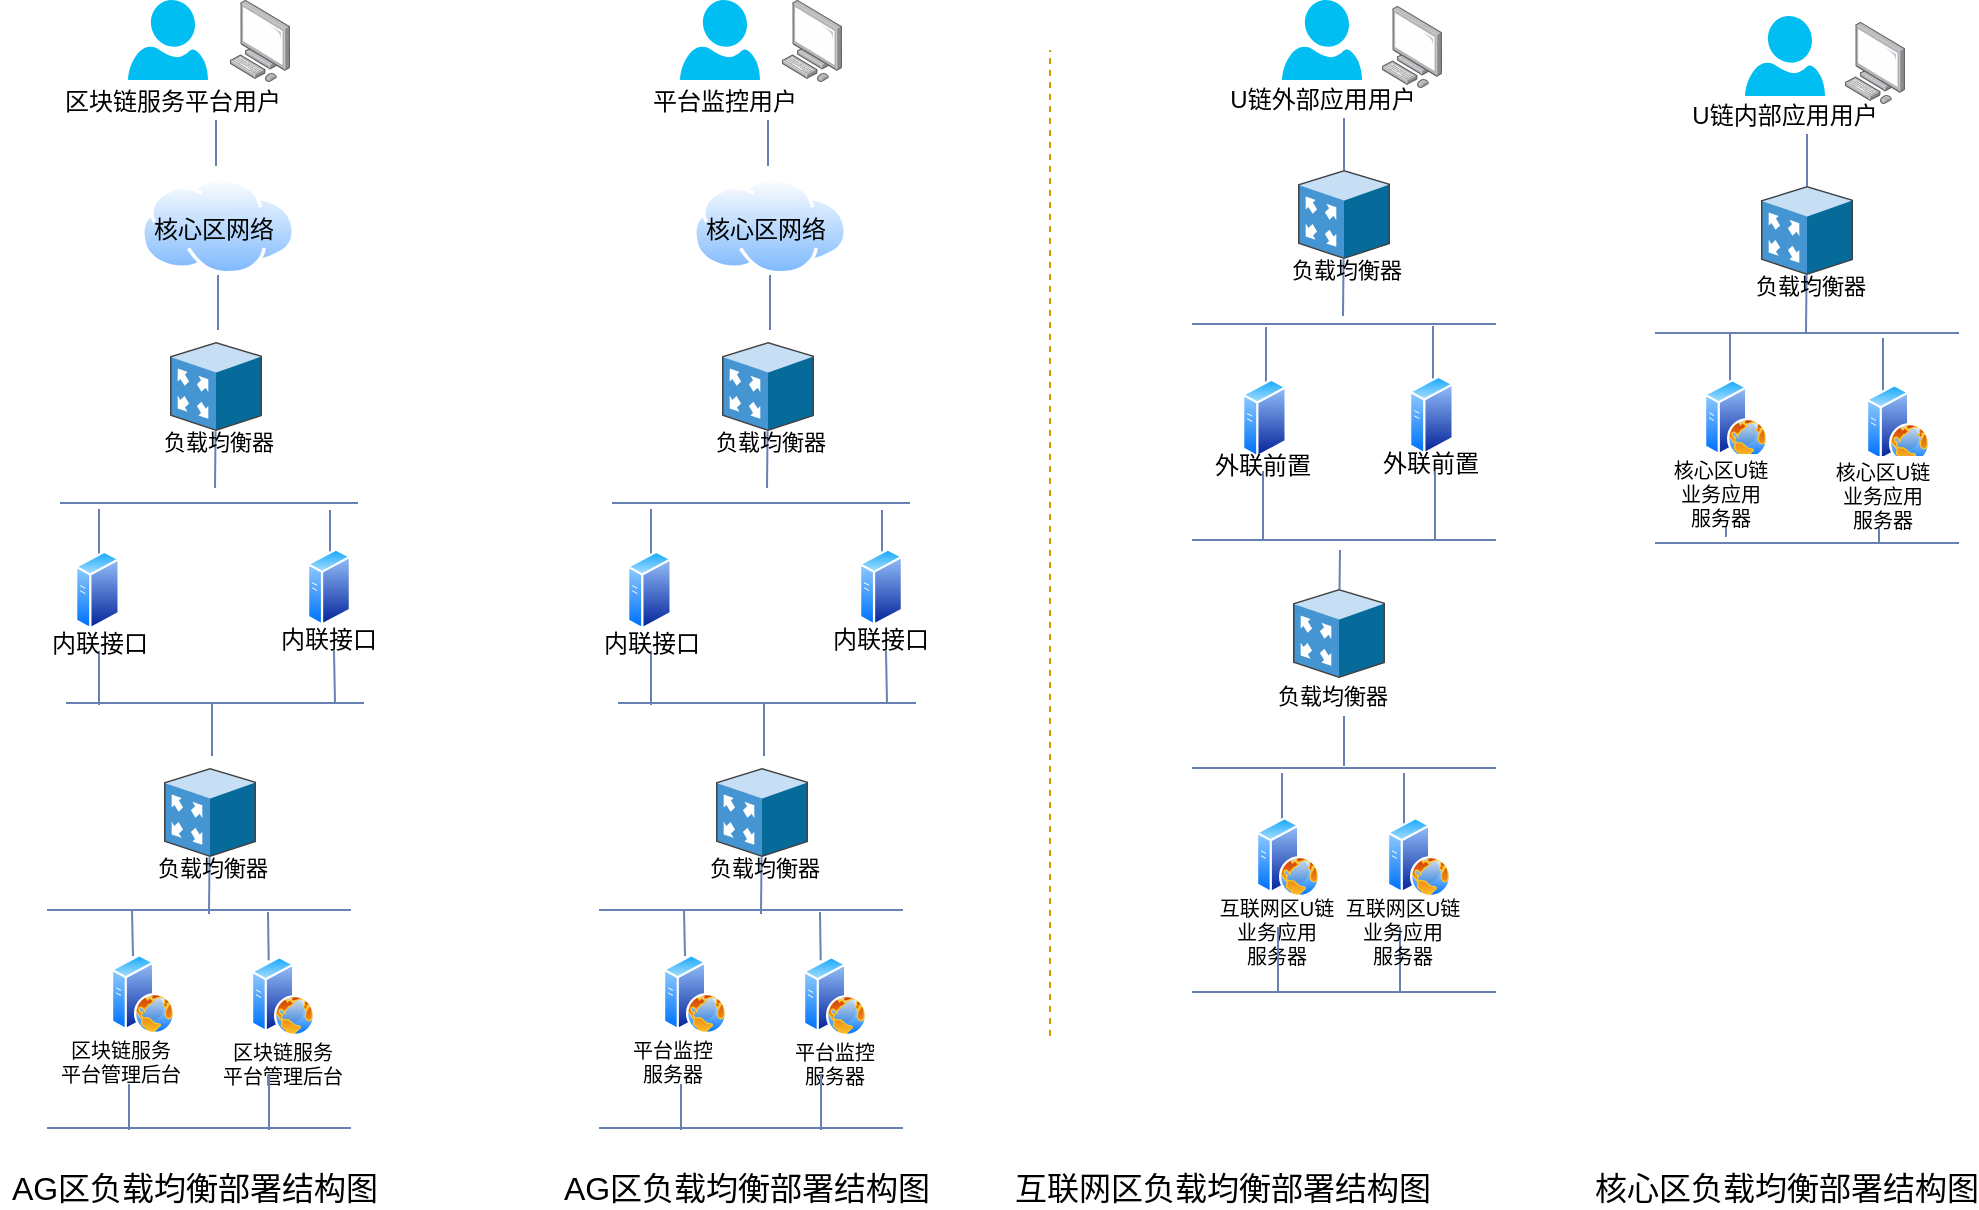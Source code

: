 <mxfile version="12.1.4" type="github" pages="1">
  <diagram id="1y6D-2jD47iDJHjRBnuk" name="Page-1">
    <mxGraphModel dx="932" dy="569" grid="0" gridSize="10" guides="1" tooltips="1" connect="1" arrows="1" fold="1" page="1" pageScale="1" pageWidth="3300" pageHeight="4681" math="0" shadow="0">
      <root>
        <mxCell id="0"/>
        <mxCell id="1" parent="0"/>
        <mxCell id="w8CclLkAROoRY7GbeXvr-76" value="" style="group" parent="1" vertex="1" connectable="0">
          <mxGeometry x="771" y="187" width="81" height="54" as="geometry"/>
        </mxCell>
        <mxCell id="w8CclLkAROoRY7GbeXvr-77" value="" style="verticalLabelPosition=bottom;html=1;verticalAlign=top;align=center;strokeColor=none;fillColor=#00BEF2;shape=mxgraph.azure.user;" parent="w8CclLkAROoRY7GbeXvr-76" vertex="1">
          <mxGeometry x="10" width="40" height="40" as="geometry"/>
        </mxCell>
        <mxCell id="w8CclLkAROoRY7GbeXvr-78" value="U链外部应用用户" style="text;html=1;resizable=0;points=[];autosize=1;align=center;verticalAlign=top;spacingTop=-4;fontSize=12;" parent="w8CclLkAROoRY7GbeXvr-76" vertex="1">
          <mxGeometry x="-22" y="40" width="103" height="14" as="geometry"/>
        </mxCell>
        <mxCell id="w8CclLkAROoRY7GbeXvr-79" value="" style="points=[];aspect=fixed;html=1;align=center;shadow=0;dashed=0;image;image=img/lib/allied_telesis/computer_and_terminals/Personal_Computer.svg;strokeColor=#6881B3;fillColor=#99CCFF;fontSize=12;" parent="1" vertex="1">
          <mxGeometry x="831" y="190" width="30" height="41" as="geometry"/>
        </mxCell>
        <mxCell id="w8CclLkAROoRY7GbeXvr-84" value="" style="shadow=0;dashed=0;html=1;labelPosition=center;verticalLabelPosition=bottom;verticalAlign=top;align=center;outlineConnect=0;shape=mxgraph.veeam.3d.proxy_appliance;direction=east;" parent="1" vertex="1">
          <mxGeometry x="789" y="272" width="46" height="44.562" as="geometry"/>
        </mxCell>
        <mxCell id="w8CclLkAROoRY7GbeXvr-85" value="" style="endArrow=none;html=1;strokeColor=#6881B3;entryX=0.5;entryY=1;entryDx=0;entryDy=0;" parent="1" source="w8CclLkAROoRY7GbeXvr-84" edge="1">
          <mxGeometry width="50" height="50" relative="1" as="geometry">
            <mxPoint x="663.5" y="359" as="sourcePoint"/>
            <mxPoint x="812" y="246" as="targetPoint"/>
          </mxGeometry>
        </mxCell>
        <mxCell id="w8CclLkAROoRY7GbeXvr-86" value="" style="endArrow=none;html=1;strokeColor=#6881B3;" parent="1" edge="1">
          <mxGeometry width="50" height="50" relative="1" as="geometry">
            <mxPoint x="811.5" y="345" as="sourcePoint"/>
            <mxPoint x="811.78" y="316.562" as="targetPoint"/>
          </mxGeometry>
        </mxCell>
        <mxCell id="w8CclLkAROoRY7GbeXvr-87" value="&lt;font style=&quot;font-size: 11px&quot;&gt;负载均衡器&lt;/font&gt;" style="text;html=1;resizable=0;points=[];align=center;verticalAlign=middle;labelBackgroundColor=none;fontSize=19;" parent="w8CclLkAROoRY7GbeXvr-86" vertex="1" connectable="0">
          <mxGeometry x="0.779" y="-1" relative="1" as="geometry">
            <mxPoint as="offset"/>
          </mxGeometry>
        </mxCell>
        <mxCell id="w8CclLkAROoRY7GbeXvr-88" value="" style="endArrow=none;html=1;strokeColor=#6881B3;" parent="1" edge="1">
          <mxGeometry width="50" height="50" relative="1" as="geometry">
            <mxPoint x="736" y="571" as="sourcePoint"/>
            <mxPoint x="888" y="571" as="targetPoint"/>
          </mxGeometry>
        </mxCell>
        <mxCell id="w8CclLkAROoRY7GbeXvr-89" value="区块链服务&lt;br style=&quot;font-size: 10px&quot;&gt;平台管理后台" style="text;html=1;resizable=0;points=[];autosize=1;align=center;verticalAlign=top;spacingTop=-4;fontSize=10;" parent="1" vertex="1">
          <mxGeometry x="158.5" y="704" width="82" height="24" as="geometry"/>
        </mxCell>
        <mxCell id="w8CclLkAROoRY7GbeXvr-92" value="" style="endArrow=none;html=1;strokeColor=#6881B3;" parent="1" edge="1">
          <mxGeometry width="50" height="50" relative="1" as="geometry">
            <mxPoint x="206.5" y="665" as="sourcePoint"/>
            <mxPoint x="206" y="642.0" as="targetPoint"/>
          </mxGeometry>
        </mxCell>
        <mxCell id="w8CclLkAROoRY7GbeXvr-100" value="" style="aspect=fixed;perimeter=ellipsePerimeter;html=1;align=center;shadow=0;dashed=0;spacingTop=3;image;image=img/lib/active_directory/web_server.svg;strokeColor=#6881B3;strokeWidth=1;fillColor=#99CCFF;fontSize=12;" parent="1" vertex="1">
          <mxGeometry x="195.5" y="664" width="32" height="40" as="geometry"/>
        </mxCell>
        <mxCell id="w8CclLkAROoRY7GbeXvr-102" value="" style="endArrow=none;html=1;strokeColor=#6881B3;fontSize=10;" parent="1" edge="1">
          <mxGeometry width="50" height="50" relative="1" as="geometry">
            <mxPoint x="736" y="349" as="sourcePoint"/>
            <mxPoint x="888" y="349" as="targetPoint"/>
          </mxGeometry>
        </mxCell>
        <mxCell id="w8CclLkAROoRY7GbeXvr-103" value="" style="endArrow=none;html=1;strokeColor=#6881B3;" parent="1" edge="1">
          <mxGeometry width="50" height="50" relative="1" as="geometry">
            <mxPoint x="773" y="384.5" as="sourcePoint"/>
            <mxPoint x="773" y="350.5" as="targetPoint"/>
          </mxGeometry>
        </mxCell>
        <mxCell id="w8CclLkAROoRY7GbeXvr-104" value="" style="aspect=fixed;perimeter=ellipsePerimeter;html=1;align=center;shadow=0;dashed=0;spacingTop=3;image;image=img/lib/active_directory/generic_server.svg;strokeColor=#6881B3;strokeWidth=1;fillColor=#99CCFF;fontSize=8;" parent="1" vertex="1">
          <mxGeometry x="761" y="376" width="22.4" height="40" as="geometry"/>
        </mxCell>
        <mxCell id="w8CclLkAROoRY7GbeXvr-105" value="外联前置" style="text;html=1;resizable=0;points=[];autosize=1;align=center;verticalAlign=top;spacingTop=-4;fontSize=12;" parent="1" vertex="1">
          <mxGeometry x="746" y="409.5" width="50" height="12" as="geometry"/>
        </mxCell>
        <mxCell id="w8CclLkAROoRY7GbeXvr-106" value="" style="endArrow=none;html=1;strokeColor=#6881B3;" parent="1" edge="1">
          <mxGeometry width="50" height="50" relative="1" as="geometry">
            <mxPoint x="856.5" y="384.0" as="sourcePoint"/>
            <mxPoint x="856.5" y="350" as="targetPoint"/>
          </mxGeometry>
        </mxCell>
        <mxCell id="w8CclLkAROoRY7GbeXvr-107" value="" style="aspect=fixed;perimeter=ellipsePerimeter;html=1;align=center;shadow=0;dashed=0;spacingTop=3;image;image=img/lib/active_directory/generic_server.svg;strokeColor=#6881B3;strokeWidth=1;fillColor=#99CCFF;fontSize=8;" parent="1" vertex="1">
          <mxGeometry x="844.5" y="374.5" width="22.4" height="40" as="geometry"/>
        </mxCell>
        <mxCell id="w8CclLkAROoRY7GbeXvr-108" value="外联前置" style="text;html=1;resizable=0;points=[];autosize=1;align=center;verticalAlign=top;spacingTop=-4;fontSize=12;" parent="1" vertex="1">
          <mxGeometry x="829.5" y="409" width="50" height="12" as="geometry"/>
        </mxCell>
        <mxCell id="w8CclLkAROoRY7GbeXvr-109" value="" style="endArrow=none;html=1;strokeColor=#6881B3;" parent="1" edge="1">
          <mxGeometry width="50" height="50" relative="1" as="geometry">
            <mxPoint x="771.5" y="456.5" as="sourcePoint"/>
            <mxPoint x="771.5" y="422.5" as="targetPoint"/>
          </mxGeometry>
        </mxCell>
        <mxCell id="w8CclLkAROoRY7GbeXvr-110" value="" style="endArrow=none;html=1;strokeColor=#6881B3;" parent="1" edge="1">
          <mxGeometry width="50" height="50" relative="1" as="geometry">
            <mxPoint x="857.5" y="456.5" as="sourcePoint"/>
            <mxPoint x="857.5" y="422.5" as="targetPoint"/>
          </mxGeometry>
        </mxCell>
        <mxCell id="w8CclLkAROoRY7GbeXvr-111" value="" style="endArrow=none;html=1;strokeColor=#6881B3;fontSize=10;" parent="1" edge="1">
          <mxGeometry width="50" height="50" relative="1" as="geometry">
            <mxPoint x="736" y="457.0" as="sourcePoint"/>
            <mxPoint x="888" y="457.0" as="targetPoint"/>
          </mxGeometry>
        </mxCell>
        <mxCell id="w8CclLkAROoRY7GbeXvr-112" value="" style="shadow=0;dashed=0;html=1;labelPosition=center;verticalLabelPosition=bottom;verticalAlign=top;align=center;outlineConnect=0;shape=mxgraph.veeam.3d.proxy_appliance;direction=east;" parent="1" vertex="1">
          <mxGeometry x="786.5" y="481.5" width="46" height="44.562" as="geometry"/>
        </mxCell>
        <mxCell id="w8CclLkAROoRY7GbeXvr-113" value="" style="endArrow=none;html=1;strokeColor=#6881B3;" parent="1" source="w8CclLkAROoRY7GbeXvr-112" edge="1">
          <mxGeometry width="50" height="50" relative="1" as="geometry">
            <mxPoint x="661" y="564.5" as="sourcePoint"/>
            <mxPoint x="810" y="462" as="targetPoint"/>
          </mxGeometry>
        </mxCell>
        <mxCell id="w8CclLkAROoRY7GbeXvr-114" value="" style="endArrow=none;html=1;strokeColor=#6881B3;" parent="1" target="w8CclLkAROoRY7GbeXvr-148" edge="1">
          <mxGeometry width="50" height="50" relative="1" as="geometry">
            <mxPoint x="812" y="570" as="sourcePoint"/>
            <mxPoint x="851.285" y="560.062" as="targetPoint"/>
          </mxGeometry>
        </mxCell>
        <mxCell id="w8CclLkAROoRY7GbeXvr-115" value="互联网区U链&lt;br&gt;业务应用&lt;br&gt;服务器" style="text;html=1;resizable=0;points=[];autosize=1;align=center;verticalAlign=top;spacingTop=-4;fontSize=10;" parent="1" vertex="1">
          <mxGeometry x="744" y="632.5" width="67" height="36" as="geometry"/>
        </mxCell>
        <mxCell id="w8CclLkAROoRY7GbeXvr-117" value="" style="endArrow=none;html=1;strokeColor=#6881B3;" parent="1" edge="1">
          <mxGeometry width="50" height="50" relative="1" as="geometry">
            <mxPoint x="781" y="605.5" as="sourcePoint"/>
            <mxPoint x="781" y="573.5" as="targetPoint"/>
          </mxGeometry>
        </mxCell>
        <mxCell id="w8CclLkAROoRY7GbeXvr-118" value="" style="endArrow=none;html=1;strokeColor=#6881B3;" parent="1" edge="1">
          <mxGeometry width="50" height="50" relative="1" as="geometry">
            <mxPoint x="842" y="605.5" as="sourcePoint"/>
            <mxPoint x="842" y="573.5" as="targetPoint"/>
          </mxGeometry>
        </mxCell>
        <mxCell id="w8CclLkAROoRY7GbeXvr-119" value="" style="aspect=fixed;perimeter=ellipsePerimeter;html=1;align=center;shadow=0;dashed=0;spacingTop=3;image;image=img/lib/active_directory/web_server.svg;strokeColor=#6881B3;strokeWidth=1;fillColor=#99CCFF;fontSize=12;" parent="1" vertex="1">
          <mxGeometry x="768" y="595.5" width="32" height="40" as="geometry"/>
        </mxCell>
        <mxCell id="w8CclLkAROoRY7GbeXvr-121" value="" style="endArrow=none;html=1;strokeColor=#6881B3;" parent="1" edge="1">
          <mxGeometry width="50" height="50" relative="1" as="geometry">
            <mxPoint x="736" y="683" as="sourcePoint"/>
            <mxPoint x="888" y="683" as="targetPoint"/>
          </mxGeometry>
        </mxCell>
        <mxCell id="w8CclLkAROoRY7GbeXvr-122" value="" style="endArrow=none;html=1;strokeColor=#6881B3;" parent="1" edge="1">
          <mxGeometry width="50" height="50" relative="1" as="geometry">
            <mxPoint x="204.5" y="752" as="sourcePoint"/>
            <mxPoint x="204.5" y="729" as="targetPoint"/>
          </mxGeometry>
        </mxCell>
        <mxCell id="w8CclLkAROoRY7GbeXvr-126" value="" style="endArrow=none;html=1;strokeColor=#6881B3;" parent="1" edge="1">
          <mxGeometry width="50" height="50" relative="1" as="geometry">
            <mxPoint x="779" y="682.5" as="sourcePoint"/>
            <mxPoint x="779" y="650.5" as="targetPoint"/>
          </mxGeometry>
        </mxCell>
        <mxCell id="w8CclLkAROoRY7GbeXvr-127" value="" style="endArrow=none;html=1;strokeColor=#6881B3;" parent="1" edge="1">
          <mxGeometry width="50" height="50" relative="1" as="geometry">
            <mxPoint x="840" y="682.5" as="sourcePoint"/>
            <mxPoint x="840" y="650.5" as="targetPoint"/>
          </mxGeometry>
        </mxCell>
        <mxCell id="w8CclLkAROoRY7GbeXvr-142" value="" style="points=[];aspect=fixed;html=1;align=center;shadow=0;dashed=0;image;image=img/lib/allied_telesis/computer_and_terminals/Personal_Computer.svg;strokeColor=#6881B3;fillColor=#99CCFF;fontSize=12;" parent="1" vertex="1">
          <mxGeometry x="255" y="187" width="30" height="41" as="geometry"/>
        </mxCell>
        <mxCell id="w8CclLkAROoRY7GbeXvr-144" value="区块链服务平台用户" style="text;html=1;resizable=0;points=[];autosize=1;align=center;verticalAlign=top;spacingTop=-4;fontSize=12;" parent="1" vertex="1">
          <mxGeometry x="167" y="228" width="118" height="14" as="geometry"/>
        </mxCell>
        <mxCell id="w8CclLkAROoRY7GbeXvr-145" value="" style="verticalLabelPosition=bottom;html=1;verticalAlign=top;align=center;strokeColor=none;fillColor=#00BEF2;shape=mxgraph.azure.user;" parent="1" vertex="1">
          <mxGeometry x="204" y="187" width="40" height="40" as="geometry"/>
        </mxCell>
        <mxCell id="w8CclLkAROoRY7GbeXvr-148" value="&lt;font style=&quot;font-size: 11px&quot;&gt;负载均衡器&lt;/font&gt;" style="text;html=1;resizable=0;points=[];autosize=1;align=left;verticalAlign=top;spacingTop=-4;fontSize=19;" parent="1" vertex="1">
          <mxGeometry x="777" y="519" width="70" height="26" as="geometry"/>
        </mxCell>
        <mxCell id="8dPFxkw8Yr1xb4U3ajKG-1" value="互联网区U链&lt;br&gt;业务应用&lt;br&gt;服务器" style="text;html=1;resizable=0;points=[];autosize=1;align=center;verticalAlign=top;spacingTop=-4;fontSize=10;" parent="1" vertex="1">
          <mxGeometry x="807.5" y="632.5" width="67" height="36" as="geometry"/>
        </mxCell>
        <mxCell id="8dPFxkw8Yr1xb4U3ajKG-2" value="" style="aspect=fixed;perimeter=ellipsePerimeter;html=1;align=center;shadow=0;dashed=0;spacingTop=3;image;image=img/lib/active_directory/web_server.svg;strokeColor=#6881B3;strokeWidth=1;fillColor=#99CCFF;fontSize=12;" parent="1" vertex="1">
          <mxGeometry x="833.5" y="595.5" width="32" height="40" as="geometry"/>
        </mxCell>
        <mxCell id="8dPFxkw8Yr1xb4U3ajKG-3" value="" style="shadow=0;dashed=0;html=1;labelPosition=center;verticalLabelPosition=bottom;verticalAlign=top;align=center;outlineConnect=0;shape=mxgraph.veeam.3d.proxy_appliance;direction=east;" parent="1" vertex="1">
          <mxGeometry x="225" y="358" width="46" height="44.562" as="geometry"/>
        </mxCell>
        <mxCell id="8dPFxkw8Yr1xb4U3ajKG-4" value="" style="endArrow=none;html=1;strokeColor=#6881B3;entryX=0.5;entryY=1;entryDx=0;entryDy=0;" parent="1" edge="1">
          <mxGeometry width="50" height="50" relative="1" as="geometry">
            <mxPoint x="248" y="270" as="sourcePoint"/>
            <mxPoint x="248" y="247" as="targetPoint"/>
          </mxGeometry>
        </mxCell>
        <mxCell id="8dPFxkw8Yr1xb4U3ajKG-5" value="" style="endArrow=none;html=1;strokeColor=#6881B3;" parent="1" edge="1">
          <mxGeometry width="50" height="50" relative="1" as="geometry">
            <mxPoint x="247.5" y="431" as="sourcePoint"/>
            <mxPoint x="247.78" y="402.562" as="targetPoint"/>
          </mxGeometry>
        </mxCell>
        <mxCell id="8dPFxkw8Yr1xb4U3ajKG-6" value="&lt;font style=&quot;font-size: 11px&quot;&gt;负载均衡器&lt;/font&gt;" style="text;html=1;resizable=0;points=[];align=center;verticalAlign=middle;labelBackgroundColor=none;fontSize=19;" parent="8dPFxkw8Yr1xb4U3ajKG-5" vertex="1" connectable="0">
          <mxGeometry x="0.779" y="-1" relative="1" as="geometry">
            <mxPoint as="offset"/>
          </mxGeometry>
        </mxCell>
        <mxCell id="8dPFxkw8Yr1xb4U3ajKG-7" value="" style="endArrow=none;html=1;strokeColor=#6881B3;fontSize=10;" parent="1" edge="1">
          <mxGeometry width="50" height="50" relative="1" as="geometry">
            <mxPoint x="163.5" y="642" as="sourcePoint"/>
            <mxPoint x="315.5" y="642" as="targetPoint"/>
          </mxGeometry>
        </mxCell>
        <mxCell id="8dPFxkw8Yr1xb4U3ajKG-10" value="区块链服务&lt;br style=&quot;font-size: 10px&quot;&gt;平台管理后台" style="text;html=1;resizable=0;points=[];autosize=1;align=center;verticalAlign=top;spacingTop=-4;fontSize=10;" parent="1" vertex="1">
          <mxGeometry x="239.5" y="705" width="82" height="24" as="geometry"/>
        </mxCell>
        <mxCell id="8dPFxkw8Yr1xb4U3ajKG-11" value="" style="endArrow=none;html=1;strokeColor=#6881B3;exitX=0.25;exitY=0;exitDx=0;exitDy=0;" parent="1" source="8dPFxkw8Yr1xb4U3ajKG-12" edge="1">
          <mxGeometry width="50" height="50" relative="1" as="geometry">
            <mxPoint x="274.5" y="663" as="sourcePoint"/>
            <mxPoint x="274" y="643.0" as="targetPoint"/>
          </mxGeometry>
        </mxCell>
        <mxCell id="8dPFxkw8Yr1xb4U3ajKG-12" value="" style="aspect=fixed;perimeter=ellipsePerimeter;html=1;align=center;shadow=0;dashed=0;spacingTop=3;image;image=img/lib/active_directory/web_server.svg;strokeColor=#6881B3;strokeWidth=1;fillColor=#99CCFF;fontSize=12;" parent="1" vertex="1">
          <mxGeometry x="265.5" y="665" width="32" height="40" as="geometry"/>
        </mxCell>
        <mxCell id="8dPFxkw8Yr1xb4U3ajKG-13" value="" style="endArrow=none;html=1;strokeColor=#6881B3;" parent="1" edge="1">
          <mxGeometry width="50" height="50" relative="1" as="geometry">
            <mxPoint x="274.5" y="752.0" as="sourcePoint"/>
            <mxPoint x="274.5" y="724" as="targetPoint"/>
          </mxGeometry>
        </mxCell>
        <mxCell id="8dPFxkw8Yr1xb4U3ajKG-14" value="" style="endArrow=none;html=1;strokeColor=#6881B3;fontSize=10;" parent="1" edge="1">
          <mxGeometry width="50" height="50" relative="1" as="geometry">
            <mxPoint x="163.5" y="751" as="sourcePoint"/>
            <mxPoint x="315.5" y="751" as="targetPoint"/>
          </mxGeometry>
        </mxCell>
        <mxCell id="8dPFxkw8Yr1xb4U3ajKG-17" value="" style="group" parent="1" vertex="1" connectable="0">
          <mxGeometry x="1002.5" y="195" width="81" height="54" as="geometry"/>
        </mxCell>
        <mxCell id="8dPFxkw8Yr1xb4U3ajKG-18" value="" style="verticalLabelPosition=bottom;html=1;verticalAlign=top;align=center;strokeColor=none;fillColor=#00BEF2;shape=mxgraph.azure.user;" parent="8dPFxkw8Yr1xb4U3ajKG-17" vertex="1">
          <mxGeometry x="10" width="40" height="40" as="geometry"/>
        </mxCell>
        <mxCell id="8dPFxkw8Yr1xb4U3ajKG-19" value="U链内部应用用户" style="text;html=1;resizable=0;points=[];autosize=1;align=center;verticalAlign=top;spacingTop=-4;fontSize=12;" parent="8dPFxkw8Yr1xb4U3ajKG-17" vertex="1">
          <mxGeometry x="-22" y="40" width="103" height="14" as="geometry"/>
        </mxCell>
        <mxCell id="8dPFxkw8Yr1xb4U3ajKG-20" value="" style="points=[];aspect=fixed;html=1;align=center;shadow=0;dashed=0;image;image=img/lib/allied_telesis/computer_and_terminals/Personal_Computer.svg;strokeColor=#6881B3;fillColor=#99CCFF;fontSize=12;" parent="1" vertex="1">
          <mxGeometry x="1062.5" y="198" width="30" height="41" as="geometry"/>
        </mxCell>
        <mxCell id="8dPFxkw8Yr1xb4U3ajKG-21" value="" style="shadow=0;dashed=0;html=1;labelPosition=center;verticalLabelPosition=bottom;verticalAlign=top;align=center;outlineConnect=0;shape=mxgraph.veeam.3d.proxy_appliance;direction=east;" parent="1" vertex="1">
          <mxGeometry x="1020.5" y="280" width="46" height="44.562" as="geometry"/>
        </mxCell>
        <mxCell id="8dPFxkw8Yr1xb4U3ajKG-22" value="" style="endArrow=none;html=1;strokeColor=#6881B3;entryX=0.5;entryY=1;entryDx=0;entryDy=0;" parent="1" source="8dPFxkw8Yr1xb4U3ajKG-21" edge="1">
          <mxGeometry width="50" height="50" relative="1" as="geometry">
            <mxPoint x="895" y="367" as="sourcePoint"/>
            <mxPoint x="1043.5" y="254" as="targetPoint"/>
          </mxGeometry>
        </mxCell>
        <mxCell id="8dPFxkw8Yr1xb4U3ajKG-23" value="" style="endArrow=none;html=1;strokeColor=#6881B3;" parent="1" edge="1">
          <mxGeometry width="50" height="50" relative="1" as="geometry">
            <mxPoint x="1043" y="353" as="sourcePoint"/>
            <mxPoint x="1043.28" y="324.562" as="targetPoint"/>
          </mxGeometry>
        </mxCell>
        <mxCell id="8dPFxkw8Yr1xb4U3ajKG-24" value="&lt;font style=&quot;font-size: 11px&quot;&gt;负载均衡器&lt;/font&gt;" style="text;html=1;resizable=0;points=[];align=center;verticalAlign=middle;labelBackgroundColor=none;fontSize=19;" parent="8dPFxkw8Yr1xb4U3ajKG-23" vertex="1" connectable="0">
          <mxGeometry x="0.779" y="-1" relative="1" as="geometry">
            <mxPoint as="offset"/>
          </mxGeometry>
        </mxCell>
        <mxCell id="8dPFxkw8Yr1xb4U3ajKG-25" value="" style="endArrow=none;html=1;strokeColor=#6881B3;" parent="1" edge="1">
          <mxGeometry width="50" height="50" relative="1" as="geometry">
            <mxPoint x="967.5" y="353.5" as="sourcePoint"/>
            <mxPoint x="1119.5" y="353.5" as="targetPoint"/>
          </mxGeometry>
        </mxCell>
        <mxCell id="8dPFxkw8Yr1xb4U3ajKG-40" value="" style="endArrow=none;html=1;strokeColor=#6881B3;" parent="1" edge="1">
          <mxGeometry width="50" height="50" relative="1" as="geometry">
            <mxPoint x="1005" y="385.5" as="sourcePoint"/>
            <mxPoint x="1005" y="353.5" as="targetPoint"/>
          </mxGeometry>
        </mxCell>
        <mxCell id="8dPFxkw8Yr1xb4U3ajKG-41" value="" style="endArrow=none;html=1;strokeColor=#6881B3;" parent="1" edge="1">
          <mxGeometry width="50" height="50" relative="1" as="geometry">
            <mxPoint x="1081.5" y="388.0" as="sourcePoint"/>
            <mxPoint x="1081.5" y="356" as="targetPoint"/>
          </mxGeometry>
        </mxCell>
        <mxCell id="8dPFxkw8Yr1xb4U3ajKG-42" value="" style="aspect=fixed;perimeter=ellipsePerimeter;html=1;align=center;shadow=0;dashed=0;spacingTop=3;image;image=img/lib/active_directory/web_server.svg;strokeColor=#6881B3;strokeWidth=1;fillColor=#99CCFF;fontSize=12;" parent="1" vertex="1">
          <mxGeometry x="992" y="376.5" width="32" height="40" as="geometry"/>
        </mxCell>
        <mxCell id="8dPFxkw8Yr1xb4U3ajKG-43" value="" style="endArrow=none;html=1;strokeColor=#6881B3;" parent="1" edge="1">
          <mxGeometry width="50" height="50" relative="1" as="geometry">
            <mxPoint x="967.5" y="458.5" as="sourcePoint"/>
            <mxPoint x="1119.5" y="458.5" as="targetPoint"/>
          </mxGeometry>
        </mxCell>
        <mxCell id="8dPFxkw8Yr1xb4U3ajKG-44" value="" style="endArrow=none;html=1;strokeColor=#6881B3;" parent="1" edge="1">
          <mxGeometry width="50" height="50" relative="1" as="geometry">
            <mxPoint x="1003" y="455.5" as="sourcePoint"/>
            <mxPoint x="1003" y="423.5" as="targetPoint"/>
          </mxGeometry>
        </mxCell>
        <mxCell id="8dPFxkw8Yr1xb4U3ajKG-45" value="" style="endArrow=none;html=1;strokeColor=#6881B3;" parent="1" edge="1">
          <mxGeometry width="50" height="50" relative="1" as="geometry">
            <mxPoint x="1079.5" y="458.0" as="sourcePoint"/>
            <mxPoint x="1079.5" y="426.0" as="targetPoint"/>
          </mxGeometry>
        </mxCell>
        <mxCell id="8dPFxkw8Yr1xb4U3ajKG-48" value="" style="aspect=fixed;perimeter=ellipsePerimeter;html=1;align=center;shadow=0;dashed=0;spacingTop=3;image;image=img/lib/active_directory/web_server.svg;strokeColor=#6881B3;strokeWidth=1;fillColor=#99CCFF;fontSize=12;" parent="1" vertex="1">
          <mxGeometry x="1073" y="379" width="32" height="40" as="geometry"/>
        </mxCell>
        <mxCell id="8dPFxkw8Yr1xb4U3ajKG-52" value="核心区负载均衡部署结构图" style="text;html=1;resizable=0;points=[];autosize=1;align=center;verticalAlign=top;spacingTop=-4;fontSize=16;" parent="1" vertex="1">
          <mxGeometry x="955.5" y="769" width="154" height="14" as="geometry"/>
        </mxCell>
        <mxCell id="8dPFxkw8Yr1xb4U3ajKG-53" value="AG区负载均衡部署结构图" style="text;html=1;resizable=0;points=[];autosize=1;align=center;verticalAlign=top;spacingTop=-4;fontSize=16;" parent="1" vertex="1">
          <mxGeometry x="140" y="769" width="193" height="19" as="geometry"/>
        </mxCell>
        <mxCell id="8dPFxkw8Yr1xb4U3ajKG-54" value="互联网区负载均衡部署结构图" style="text;html=1;resizable=0;points=[];autosize=1;align=center;verticalAlign=top;spacingTop=-4;fontSize=16;" parent="1" vertex="1">
          <mxGeometry x="641.5" y="769" width="218" height="19" as="geometry"/>
        </mxCell>
        <mxCell id="8dPFxkw8Yr1xb4U3ajKG-39" value="核心区U链&lt;br&gt;业务应用&lt;br&gt;服务器" style="text;html=1;resizable=0;points=[];autosize=1;align=center;verticalAlign=top;spacingTop=-4;fontSize=10;fillColor=#ffffff;" parent="1" vertex="1">
          <mxGeometry x="971.5" y="414" width="57" height="36" as="geometry"/>
        </mxCell>
        <mxCell id="8dPFxkw8Yr1xb4U3ajKG-47" value="核心区U链&lt;br&gt;业务应用&lt;br&gt;服务器" style="text;html=1;resizable=0;points=[];autosize=1;align=center;verticalAlign=top;spacingTop=-4;fontSize=10;fillColor=#ffffff;" parent="1" vertex="1">
          <mxGeometry x="1052" y="415" width="57" height="36" as="geometry"/>
        </mxCell>
        <mxCell id="WIYUfJyf2-8m7_pWX5QI-1" value="" style="endArrow=none;html=1;strokeColor=#6881B3;fontSize=10;" parent="1" edge="1">
          <mxGeometry width="50" height="50" relative="1" as="geometry">
            <mxPoint x="170" y="438.5" as="sourcePoint"/>
            <mxPoint x="319" y="438.5" as="targetPoint"/>
          </mxGeometry>
        </mxCell>
        <mxCell id="WIYUfJyf2-8m7_pWX5QI-2" value="" style="endArrow=none;html=1;strokeColor=#6881B3;" parent="1" edge="1">
          <mxGeometry width="50" height="50" relative="1" as="geometry">
            <mxPoint x="189.5" y="475.5" as="sourcePoint"/>
            <mxPoint x="189.5" y="441.5" as="targetPoint"/>
          </mxGeometry>
        </mxCell>
        <mxCell id="WIYUfJyf2-8m7_pWX5QI-3" value="" style="aspect=fixed;perimeter=ellipsePerimeter;html=1;align=center;shadow=0;dashed=0;spacingTop=3;image;image=img/lib/active_directory/generic_server.svg;strokeColor=#6881B3;strokeWidth=1;fillColor=#99CCFF;fontSize=8;" parent="1" vertex="1">
          <mxGeometry x="177.5" y="462" width="22.4" height="40" as="geometry"/>
        </mxCell>
        <mxCell id="WIYUfJyf2-8m7_pWX5QI-4" value="" style="endArrow=none;html=1;strokeColor=#6881B3;" parent="1" edge="1">
          <mxGeometry width="50" height="50" relative="1" as="geometry">
            <mxPoint x="305" y="476.0" as="sourcePoint"/>
            <mxPoint x="305" y="442" as="targetPoint"/>
          </mxGeometry>
        </mxCell>
        <mxCell id="WIYUfJyf2-8m7_pWX5QI-5" value="" style="aspect=fixed;perimeter=ellipsePerimeter;html=1;align=center;shadow=0;dashed=0;spacingTop=3;image;image=img/lib/active_directory/generic_server.svg;strokeColor=#6881B3;strokeWidth=1;fillColor=#99CCFF;fontSize=8;" parent="1" vertex="1">
          <mxGeometry x="293.5" y="460.5" width="22" height="40" as="geometry"/>
        </mxCell>
        <mxCell id="WIYUfJyf2-8m7_pWX5QI-6" value="内联接口" style="text;html=1;resizable=0;points=[];autosize=1;align=center;verticalAlign=top;spacingTop=-4;fontSize=12;" parent="1" vertex="1">
          <mxGeometry x="275" y="496.5" width="58" height="12" as="geometry"/>
        </mxCell>
        <mxCell id="WIYUfJyf2-8m7_pWX5QI-7" value="" style="endArrow=none;html=1;strokeColor=#6881B3;" parent="1" edge="1">
          <mxGeometry width="50" height="50" relative="1" as="geometry">
            <mxPoint x="189.5" y="539.5" as="sourcePoint"/>
            <mxPoint x="189.5" y="512.5" as="targetPoint"/>
          </mxGeometry>
        </mxCell>
        <mxCell id="WIYUfJyf2-8m7_pWX5QI-8" value="" style="endArrow=none;html=1;strokeColor=#6881B3;" parent="1" edge="1">
          <mxGeometry width="50" height="50" relative="1" as="geometry">
            <mxPoint x="307.5" y="538.5" as="sourcePoint"/>
            <mxPoint x="307" y="512.5" as="targetPoint"/>
          </mxGeometry>
        </mxCell>
        <mxCell id="WIYUfJyf2-8m7_pWX5QI-9" value="" style="endArrow=none;html=1;strokeColor=#6881B3;fontSize=10;" parent="1" edge="1">
          <mxGeometry width="50" height="50" relative="1" as="geometry">
            <mxPoint x="173" y="538.5" as="sourcePoint"/>
            <mxPoint x="322" y="538.5" as="targetPoint"/>
          </mxGeometry>
        </mxCell>
        <mxCell id="WIYUfJyf2-8m7_pWX5QI-10" value="内联接口" style="text;html=1;resizable=0;points=[];autosize=1;align=left;verticalAlign=top;spacingTop=-4;" parent="1" vertex="1">
          <mxGeometry x="163.5" y="498.5" width="58" height="14" as="geometry"/>
        </mxCell>
        <mxCell id="WIYUfJyf2-8m7_pWX5QI-15" style="edgeStyle=orthogonalEdgeStyle;rounded=0;orthogonalLoop=1;jettySize=auto;html=1;exitX=0.5;exitY=1;exitDx=0;exitDy=0;strokeWidth=1;endArrow=none;endFill=0;strokeColor=#6881B3;" parent="1" source="WIYUfJyf2-8m7_pWX5QI-13" edge="1">
          <mxGeometry relative="1" as="geometry">
            <mxPoint x="249" y="352" as="targetPoint"/>
          </mxGeometry>
        </mxCell>
        <mxCell id="WIYUfJyf2-8m7_pWX5QI-13" value="" style="aspect=fixed;perimeter=ellipsePerimeter;html=1;align=center;shadow=0;dashed=0;spacingTop=3;image;image=img/lib/active_directory/internet_cloud.svg;fillColor=#ffffff;" parent="1" vertex="1">
          <mxGeometry x="210.5" y="275.5" width="77" height="49" as="geometry"/>
        </mxCell>
        <mxCell id="WIYUfJyf2-8m7_pWX5QI-14" value="核心区网络" style="text;html=1;resizable=0;points=[];autosize=1;align=left;verticalAlign=top;spacingTop=-4;" parent="1" vertex="1">
          <mxGeometry x="214.5" y="292" width="70" height="14" as="geometry"/>
        </mxCell>
        <mxCell id="3PM-lxMTQk_WnY_iBemM-1" value="" style="endArrow=none;html=1;dashed=1;fillColor=#ffe6cc;strokeColor=#d79b00;" parent="1" edge="1">
          <mxGeometry width="50" height="50" relative="1" as="geometry">
            <mxPoint x="665" y="705" as="sourcePoint"/>
            <mxPoint x="665" y="212" as="targetPoint"/>
          </mxGeometry>
        </mxCell>
        <mxCell id="pLK8db7hcr-_21UaBula-1" value="" style="shadow=0;dashed=0;html=1;labelPosition=center;verticalLabelPosition=bottom;verticalAlign=top;align=center;outlineConnect=0;shape=mxgraph.veeam.3d.proxy_appliance;direction=east;" parent="1" vertex="1">
          <mxGeometry x="222" y="571" width="46" height="44.562" as="geometry"/>
        </mxCell>
        <mxCell id="pLK8db7hcr-_21UaBula-2" value="" style="endArrow=none;html=1;strokeColor=#6881B3;" parent="1" edge="1">
          <mxGeometry width="50" height="50" relative="1" as="geometry">
            <mxPoint x="244.5" y="644" as="sourcePoint"/>
            <mxPoint x="244.78" y="615.562" as="targetPoint"/>
          </mxGeometry>
        </mxCell>
        <mxCell id="pLK8db7hcr-_21UaBula-3" value="&lt;font style=&quot;font-size: 11px&quot;&gt;负载均衡器&lt;/font&gt;" style="text;html=1;resizable=0;points=[];align=center;verticalAlign=middle;labelBackgroundColor=none;fontSize=19;" parent="pLK8db7hcr-_21UaBula-2" vertex="1" connectable="0">
          <mxGeometry x="0.779" y="-1" relative="1" as="geometry">
            <mxPoint as="offset"/>
          </mxGeometry>
        </mxCell>
        <mxCell id="pLK8db7hcr-_21UaBula-4" style="edgeStyle=orthogonalEdgeStyle;rounded=0;orthogonalLoop=1;jettySize=auto;html=1;exitX=0.5;exitY=1;exitDx=0;exitDy=0;strokeWidth=1;endArrow=none;endFill=0;strokeColor=#6881B3;" parent="1" edge="1">
          <mxGeometry relative="1" as="geometry">
            <mxPoint x="246" y="565" as="targetPoint"/>
            <mxPoint x="246" y="538" as="sourcePoint"/>
          </mxGeometry>
        </mxCell>
        <mxCell id="w7vZR72xsimvCrFMeXYw-1" value="平台监控&lt;br&gt;服务器" style="text;html=1;resizable=0;points=[];autosize=1;align=center;verticalAlign=top;spacingTop=-4;fontSize=10;" vertex="1" parent="1">
          <mxGeometry x="450.5" y="704" width="50" height="24" as="geometry"/>
        </mxCell>
        <mxCell id="w7vZR72xsimvCrFMeXYw-2" value="" style="endArrow=none;html=1;strokeColor=#6881B3;" edge="1" parent="1">
          <mxGeometry width="50" height="50" relative="1" as="geometry">
            <mxPoint x="482.5" y="665" as="sourcePoint"/>
            <mxPoint x="482" y="642.0" as="targetPoint"/>
          </mxGeometry>
        </mxCell>
        <mxCell id="w7vZR72xsimvCrFMeXYw-3" value="" style="aspect=fixed;perimeter=ellipsePerimeter;html=1;align=center;shadow=0;dashed=0;spacingTop=3;image;image=img/lib/active_directory/web_server.svg;strokeColor=#6881B3;strokeWidth=1;fillColor=#99CCFF;fontSize=12;" vertex="1" parent="1">
          <mxGeometry x="471.5" y="664" width="32" height="40" as="geometry"/>
        </mxCell>
        <mxCell id="w7vZR72xsimvCrFMeXYw-4" value="" style="endArrow=none;html=1;strokeColor=#6881B3;" edge="1" parent="1">
          <mxGeometry width="50" height="50" relative="1" as="geometry">
            <mxPoint x="480.5" y="752" as="sourcePoint"/>
            <mxPoint x="480.5" y="729" as="targetPoint"/>
          </mxGeometry>
        </mxCell>
        <mxCell id="w7vZR72xsimvCrFMeXYw-5" value="" style="points=[];aspect=fixed;html=1;align=center;shadow=0;dashed=0;image;image=img/lib/allied_telesis/computer_and_terminals/Personal_Computer.svg;strokeColor=#6881B3;fillColor=#99CCFF;fontSize=12;" vertex="1" parent="1">
          <mxGeometry x="531" y="187" width="30" height="41" as="geometry"/>
        </mxCell>
        <mxCell id="w7vZR72xsimvCrFMeXYw-6" value="平台监控用户" style="text;html=1;resizable=0;points=[];autosize=1;align=center;verticalAlign=top;spacingTop=-4;fontSize=12;" vertex="1" parent="1">
          <mxGeometry x="461" y="228" width="82" height="14" as="geometry"/>
        </mxCell>
        <mxCell id="w7vZR72xsimvCrFMeXYw-7" value="" style="verticalLabelPosition=bottom;html=1;verticalAlign=top;align=center;strokeColor=none;fillColor=#00BEF2;shape=mxgraph.azure.user;" vertex="1" parent="1">
          <mxGeometry x="480" y="187" width="40" height="40" as="geometry"/>
        </mxCell>
        <mxCell id="w7vZR72xsimvCrFMeXYw-8" value="" style="shadow=0;dashed=0;html=1;labelPosition=center;verticalLabelPosition=bottom;verticalAlign=top;align=center;outlineConnect=0;shape=mxgraph.veeam.3d.proxy_appliance;direction=east;" vertex="1" parent="1">
          <mxGeometry x="501" y="358" width="46" height="44.562" as="geometry"/>
        </mxCell>
        <mxCell id="w7vZR72xsimvCrFMeXYw-9" value="" style="endArrow=none;html=1;strokeColor=#6881B3;entryX=0.5;entryY=1;entryDx=0;entryDy=0;" edge="1" parent="1">
          <mxGeometry width="50" height="50" relative="1" as="geometry">
            <mxPoint x="524" y="270" as="sourcePoint"/>
            <mxPoint x="524" y="247" as="targetPoint"/>
          </mxGeometry>
        </mxCell>
        <mxCell id="w7vZR72xsimvCrFMeXYw-10" value="" style="endArrow=none;html=1;strokeColor=#6881B3;" edge="1" parent="1">
          <mxGeometry width="50" height="50" relative="1" as="geometry">
            <mxPoint x="523.5" y="431" as="sourcePoint"/>
            <mxPoint x="523.78" y="402.562" as="targetPoint"/>
          </mxGeometry>
        </mxCell>
        <mxCell id="w7vZR72xsimvCrFMeXYw-11" value="&lt;font style=&quot;font-size: 11px&quot;&gt;负载均衡器&lt;/font&gt;" style="text;html=1;resizable=0;points=[];align=center;verticalAlign=middle;labelBackgroundColor=none;fontSize=19;" vertex="1" connectable="0" parent="w7vZR72xsimvCrFMeXYw-10">
          <mxGeometry x="0.779" y="-1" relative="1" as="geometry">
            <mxPoint as="offset"/>
          </mxGeometry>
        </mxCell>
        <mxCell id="w7vZR72xsimvCrFMeXYw-12" value="" style="endArrow=none;html=1;strokeColor=#6881B3;fontSize=10;" edge="1" parent="1">
          <mxGeometry width="50" height="50" relative="1" as="geometry">
            <mxPoint x="439.5" y="642" as="sourcePoint"/>
            <mxPoint x="591.5" y="642" as="targetPoint"/>
          </mxGeometry>
        </mxCell>
        <mxCell id="w7vZR72xsimvCrFMeXYw-13" value="平台监控&lt;br&gt;服务器" style="text;html=1;resizable=0;points=[];autosize=1;align=center;verticalAlign=top;spacingTop=-4;fontSize=10;" vertex="1" parent="1">
          <mxGeometry x="531.5" y="705" width="50" height="24" as="geometry"/>
        </mxCell>
        <mxCell id="w7vZR72xsimvCrFMeXYw-14" value="" style="endArrow=none;html=1;strokeColor=#6881B3;exitX=0.25;exitY=0;exitDx=0;exitDy=0;" edge="1" source="w7vZR72xsimvCrFMeXYw-15" parent="1">
          <mxGeometry width="50" height="50" relative="1" as="geometry">
            <mxPoint x="550.5" y="663" as="sourcePoint"/>
            <mxPoint x="550" y="643.0" as="targetPoint"/>
          </mxGeometry>
        </mxCell>
        <mxCell id="w7vZR72xsimvCrFMeXYw-15" value="" style="aspect=fixed;perimeter=ellipsePerimeter;html=1;align=center;shadow=0;dashed=0;spacingTop=3;image;image=img/lib/active_directory/web_server.svg;strokeColor=#6881B3;strokeWidth=1;fillColor=#99CCFF;fontSize=12;" vertex="1" parent="1">
          <mxGeometry x="541.5" y="665" width="32" height="40" as="geometry"/>
        </mxCell>
        <mxCell id="w7vZR72xsimvCrFMeXYw-16" value="" style="endArrow=none;html=1;strokeColor=#6881B3;" edge="1" parent="1">
          <mxGeometry width="50" height="50" relative="1" as="geometry">
            <mxPoint x="550.5" y="752.0" as="sourcePoint"/>
            <mxPoint x="550.5" y="724" as="targetPoint"/>
          </mxGeometry>
        </mxCell>
        <mxCell id="w7vZR72xsimvCrFMeXYw-17" value="" style="endArrow=none;html=1;strokeColor=#6881B3;fontSize=10;" edge="1" parent="1">
          <mxGeometry width="50" height="50" relative="1" as="geometry">
            <mxPoint x="439.5" y="751" as="sourcePoint"/>
            <mxPoint x="591.5" y="751" as="targetPoint"/>
          </mxGeometry>
        </mxCell>
        <mxCell id="w7vZR72xsimvCrFMeXYw-18" value="AG区负载均衡部署结构图" style="text;html=1;resizable=0;points=[];autosize=1;align=center;verticalAlign=top;spacingTop=-4;fontSize=16;" vertex="1" parent="1">
          <mxGeometry x="416" y="769" width="193" height="19" as="geometry"/>
        </mxCell>
        <mxCell id="w7vZR72xsimvCrFMeXYw-19" value="" style="endArrow=none;html=1;strokeColor=#6881B3;fontSize=10;" edge="1" parent="1">
          <mxGeometry width="50" height="50" relative="1" as="geometry">
            <mxPoint x="446" y="438.5" as="sourcePoint"/>
            <mxPoint x="595" y="438.5" as="targetPoint"/>
          </mxGeometry>
        </mxCell>
        <mxCell id="w7vZR72xsimvCrFMeXYw-20" value="" style="endArrow=none;html=1;strokeColor=#6881B3;" edge="1" parent="1">
          <mxGeometry width="50" height="50" relative="1" as="geometry">
            <mxPoint x="465.5" y="475.5" as="sourcePoint"/>
            <mxPoint x="465.5" y="441.5" as="targetPoint"/>
          </mxGeometry>
        </mxCell>
        <mxCell id="w7vZR72xsimvCrFMeXYw-21" value="" style="aspect=fixed;perimeter=ellipsePerimeter;html=1;align=center;shadow=0;dashed=0;spacingTop=3;image;image=img/lib/active_directory/generic_server.svg;strokeColor=#6881B3;strokeWidth=1;fillColor=#99CCFF;fontSize=8;" vertex="1" parent="1">
          <mxGeometry x="453.5" y="462" width="22.4" height="40" as="geometry"/>
        </mxCell>
        <mxCell id="w7vZR72xsimvCrFMeXYw-22" value="" style="endArrow=none;html=1;strokeColor=#6881B3;" edge="1" parent="1">
          <mxGeometry width="50" height="50" relative="1" as="geometry">
            <mxPoint x="581" y="476.0" as="sourcePoint"/>
            <mxPoint x="581" y="442" as="targetPoint"/>
          </mxGeometry>
        </mxCell>
        <mxCell id="w7vZR72xsimvCrFMeXYw-23" value="" style="aspect=fixed;perimeter=ellipsePerimeter;html=1;align=center;shadow=0;dashed=0;spacingTop=3;image;image=img/lib/active_directory/generic_server.svg;strokeColor=#6881B3;strokeWidth=1;fillColor=#99CCFF;fontSize=8;" vertex="1" parent="1">
          <mxGeometry x="569.5" y="460.5" width="22" height="40" as="geometry"/>
        </mxCell>
        <mxCell id="w7vZR72xsimvCrFMeXYw-24" value="内联接口" style="text;html=1;resizable=0;points=[];autosize=1;align=center;verticalAlign=top;spacingTop=-4;fontSize=12;" vertex="1" parent="1">
          <mxGeometry x="551" y="496.5" width="58" height="12" as="geometry"/>
        </mxCell>
        <mxCell id="w7vZR72xsimvCrFMeXYw-25" value="" style="endArrow=none;html=1;strokeColor=#6881B3;" edge="1" parent="1">
          <mxGeometry width="50" height="50" relative="1" as="geometry">
            <mxPoint x="465.5" y="539.5" as="sourcePoint"/>
            <mxPoint x="465.5" y="512.5" as="targetPoint"/>
          </mxGeometry>
        </mxCell>
        <mxCell id="w7vZR72xsimvCrFMeXYw-26" value="" style="endArrow=none;html=1;strokeColor=#6881B3;" edge="1" parent="1">
          <mxGeometry width="50" height="50" relative="1" as="geometry">
            <mxPoint x="583.5" y="538.5" as="sourcePoint"/>
            <mxPoint x="583" y="512.5" as="targetPoint"/>
          </mxGeometry>
        </mxCell>
        <mxCell id="w7vZR72xsimvCrFMeXYw-27" value="" style="endArrow=none;html=1;strokeColor=#6881B3;fontSize=10;" edge="1" parent="1">
          <mxGeometry width="50" height="50" relative="1" as="geometry">
            <mxPoint x="449" y="538.5" as="sourcePoint"/>
            <mxPoint x="598" y="538.5" as="targetPoint"/>
          </mxGeometry>
        </mxCell>
        <mxCell id="w7vZR72xsimvCrFMeXYw-28" value="内联接口" style="text;html=1;resizable=0;points=[];autosize=1;align=left;verticalAlign=top;spacingTop=-4;" vertex="1" parent="1">
          <mxGeometry x="439.5" y="498.5" width="58" height="14" as="geometry"/>
        </mxCell>
        <mxCell id="w7vZR72xsimvCrFMeXYw-29" style="edgeStyle=orthogonalEdgeStyle;rounded=0;orthogonalLoop=1;jettySize=auto;html=1;exitX=0.5;exitY=1;exitDx=0;exitDy=0;strokeWidth=1;endArrow=none;endFill=0;strokeColor=#6881B3;" edge="1" source="w7vZR72xsimvCrFMeXYw-30" parent="1">
          <mxGeometry relative="1" as="geometry">
            <mxPoint x="525" y="352" as="targetPoint"/>
          </mxGeometry>
        </mxCell>
        <mxCell id="w7vZR72xsimvCrFMeXYw-30" value="" style="aspect=fixed;perimeter=ellipsePerimeter;html=1;align=center;shadow=0;dashed=0;spacingTop=3;image;image=img/lib/active_directory/internet_cloud.svg;fillColor=#ffffff;" vertex="1" parent="1">
          <mxGeometry x="486.5" y="275.5" width="77" height="49" as="geometry"/>
        </mxCell>
        <mxCell id="w7vZR72xsimvCrFMeXYw-31" value="核心区网络" style="text;html=1;resizable=0;points=[];autosize=1;align=left;verticalAlign=top;spacingTop=-4;" vertex="1" parent="1">
          <mxGeometry x="490.5" y="292" width="70" height="14" as="geometry"/>
        </mxCell>
        <mxCell id="w7vZR72xsimvCrFMeXYw-32" value="" style="shadow=0;dashed=0;html=1;labelPosition=center;verticalLabelPosition=bottom;verticalAlign=top;align=center;outlineConnect=0;shape=mxgraph.veeam.3d.proxy_appliance;direction=east;" vertex="1" parent="1">
          <mxGeometry x="498" y="571" width="46" height="44.562" as="geometry"/>
        </mxCell>
        <mxCell id="w7vZR72xsimvCrFMeXYw-33" value="" style="endArrow=none;html=1;strokeColor=#6881B3;" edge="1" parent="1">
          <mxGeometry width="50" height="50" relative="1" as="geometry">
            <mxPoint x="520.5" y="644" as="sourcePoint"/>
            <mxPoint x="520.78" y="615.562" as="targetPoint"/>
          </mxGeometry>
        </mxCell>
        <mxCell id="w7vZR72xsimvCrFMeXYw-34" value="&lt;font style=&quot;font-size: 11px&quot;&gt;负载均衡器&lt;/font&gt;" style="text;html=1;resizable=0;points=[];align=center;verticalAlign=middle;labelBackgroundColor=none;fontSize=19;" vertex="1" connectable="0" parent="w7vZR72xsimvCrFMeXYw-33">
          <mxGeometry x="0.779" y="-1" relative="1" as="geometry">
            <mxPoint as="offset"/>
          </mxGeometry>
        </mxCell>
        <mxCell id="w7vZR72xsimvCrFMeXYw-35" style="edgeStyle=orthogonalEdgeStyle;rounded=0;orthogonalLoop=1;jettySize=auto;html=1;exitX=0.5;exitY=1;exitDx=0;exitDy=0;strokeWidth=1;endArrow=none;endFill=0;strokeColor=#6881B3;" edge="1" parent="1">
          <mxGeometry relative="1" as="geometry">
            <mxPoint x="522" y="565" as="targetPoint"/>
            <mxPoint x="522" y="538" as="sourcePoint"/>
          </mxGeometry>
        </mxCell>
      </root>
    </mxGraphModel>
  </diagram>
</mxfile>
